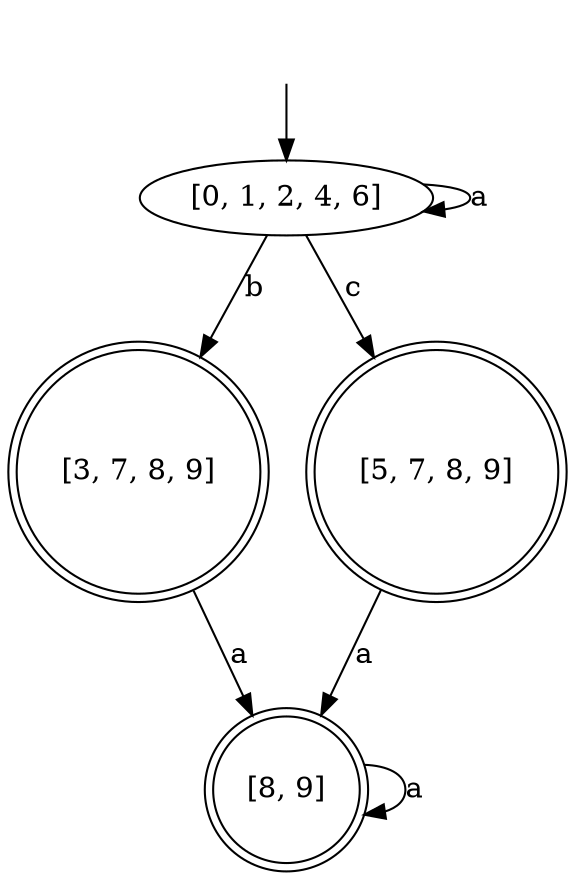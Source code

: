 digraph dfa {
	1 [shape=doublecircle];
	2 [shape=doublecircle];
	3 [shape=doublecircle];
	start [label="",shape=none];
	start -> 0;

	0 [label="[0, 1, 2, 4, 6]"];
	1 [label="[3, 7, 8, 9]"];
	2 [label="[5, 7, 8, 9]"];
	3 [label="[8, 9]"];
	0 -> 0 [label=a];
	0 -> 1 [label=b];
	0 -> 2 [label=c];
	1 -> 3 [label=a];
	2 -> 3 [label=a];
	3 -> 3 [label=a];
}